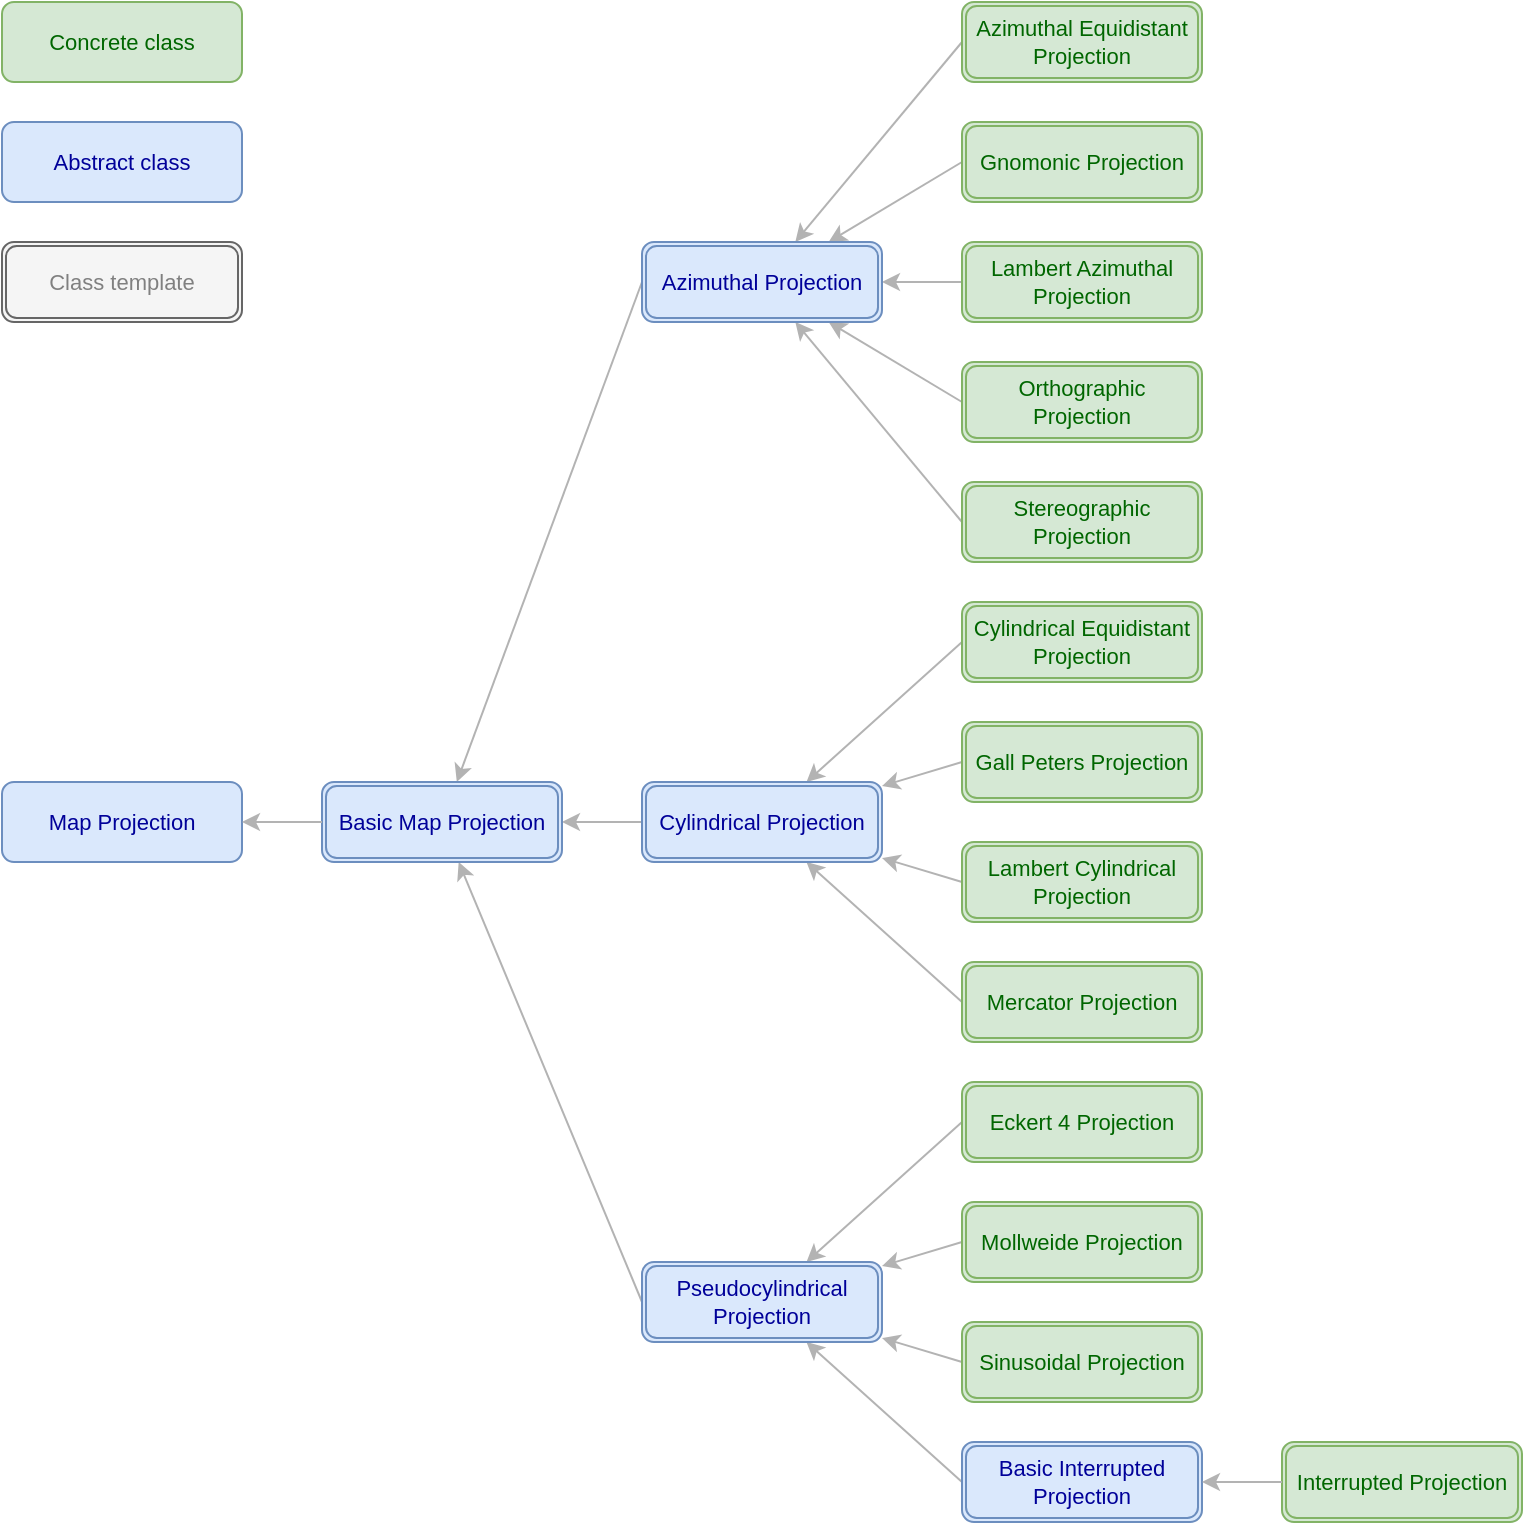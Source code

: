 <mxfile version="21.1.2" type="device">
  <diagram id="jHYS1GxRkwbcLdCwjRc8" name="Page-1">
    <mxGraphModel dx="1045" dy="1120" grid="1" gridSize="10" guides="1" tooltips="1" connect="1" arrows="1" fold="1" page="1" pageScale="1" pageWidth="827" pageHeight="1169" math="0" shadow="0">
      <root>
        <mxCell id="0" />
        <mxCell id="1" parent="0" />
        <mxCell id="Mu6_Yp2KzFKUIn4I_CKU-4" value="Concrete class" style="rounded=1;whiteSpace=wrap;html=1;fillColor=#d5e8d4;strokeColor=#82b366;fontColor=#006600;fontSize=11;" parent="1" vertex="1">
          <mxGeometry x="40" y="40" width="120" height="40" as="geometry" />
        </mxCell>
        <mxCell id="Mu6_Yp2KzFKUIn4I_CKU-5" value="Abstract class" style="rounded=1;whiteSpace=wrap;html=1;fillColor=#dae8fc;strokeColor=#6c8ebf;fontColor=#000099;fontSize=11;" parent="1" vertex="1">
          <mxGeometry x="40" y="100" width="120" height="40" as="geometry" />
        </mxCell>
        <mxCell id="Mu6_Yp2KzFKUIn4I_CKU-6" value="Class template" style="shape=ext;double=1;rounded=1;whiteSpace=wrap;html=1;fillColor=#f5f5f5;fontColor=#808080;strokeColor=#666666;fontSize=11;" parent="1" vertex="1">
          <mxGeometry x="40" y="160" width="120" height="40" as="geometry" />
        </mxCell>
        <mxCell id="Mu6_Yp2KzFKUIn4I_CKU-48" style="rounded=0;orthogonalLoop=1;jettySize=auto;html=1;fontFamily=Helvetica;fontSize=11;fontColor=#000099;exitX=0;exitY=0.5;exitDx=0;exitDy=0;strokeColor=#B3B3B3;" parent="1" source="Mu6_Yp2KzFKUIn4I_CKU-7" target="Mu6_Yp2KzFKUIn4I_CKU-3" edge="1">
          <mxGeometry relative="1" as="geometry">
            <mxPoint x="170" y="130" as="sourcePoint" />
          </mxGeometry>
        </mxCell>
        <mxCell id="Mu6_Yp2KzFKUIn4I_CKU-32" style="rounded=0;orthogonalLoop=1;jettySize=auto;html=1;fontFamily=Helvetica;fontSize=11;fontColor=#000099;exitX=0;exitY=0.5;exitDx=0;exitDy=0;strokeColor=#B3B3B3;" parent="1" source="Mu6_Yp2KzFKUIn4I_CKU-8" target="Mu6_Yp2KzFKUIn4I_CKU-3" edge="1">
          <mxGeometry relative="1" as="geometry" />
        </mxCell>
        <mxCell id="Mu6_Yp2KzFKUIn4I_CKU-46" style="rounded=0;orthogonalLoop=1;jettySize=auto;html=1;fontFamily=Helvetica;fontSize=11;fontColor=#000099;strokeColor=#B3B3B3;exitX=0;exitY=0.5;exitDx=0;exitDy=0;" parent="1" source="Mu6_Yp2KzFKUIn4I_CKU-10" target="Mu6_Yp2KzFKUIn4I_CKU-11" edge="1">
          <mxGeometry relative="1" as="geometry">
            <mxPoint x="280" y="750" as="sourcePoint" />
            <mxPoint x="300" y="640" as="targetPoint" />
          </mxGeometry>
        </mxCell>
        <mxCell id="Mu6_Yp2KzFKUIn4I_CKU-30" style="rounded=0;orthogonalLoop=1;jettySize=auto;html=1;fontFamily=Helvetica;fontSize=11;fontColor=#000099;exitX=0;exitY=0.5;exitDx=0;exitDy=0;strokeColor=#B3B3B3;" parent="1" source="Mu6_Yp2KzFKUIn4I_CKU-11" target="Mu6_Yp2KzFKUIn4I_CKU-3" edge="1">
          <mxGeometry relative="1" as="geometry" />
        </mxCell>
        <mxCell id="Mu6_Yp2KzFKUIn4I_CKU-43" style="rounded=0;orthogonalLoop=1;jettySize=auto;html=1;fontFamily=Helvetica;fontSize=11;fontColor=#000099;exitX=0;exitY=0.5;exitDx=0;exitDy=0;strokeColor=#B3B3B3;" parent="1" source="Mu6_Yp2KzFKUIn4I_CKU-12" target="Mu6_Yp2KzFKUIn4I_CKU-11" edge="1">
          <mxGeometry relative="1" as="geometry" />
        </mxCell>
        <mxCell id="Mu6_Yp2KzFKUIn4I_CKU-44" style="rounded=0;orthogonalLoop=1;jettySize=auto;html=1;fontFamily=Helvetica;fontSize=11;fontColor=#000099;exitX=0;exitY=0.5;exitDx=0;exitDy=0;strokeColor=#B3B3B3;" parent="1" source="Mu6_Yp2KzFKUIn4I_CKU-13" target="Mu6_Yp2KzFKUIn4I_CKU-11" edge="1">
          <mxGeometry relative="1" as="geometry">
            <mxPoint x="390" y="660" as="targetPoint" />
          </mxGeometry>
        </mxCell>
        <mxCell id="Mu6_Yp2KzFKUIn4I_CKU-45" style="rounded=0;orthogonalLoop=1;jettySize=auto;html=1;fontFamily=Helvetica;fontSize=11;fontColor=#000099;exitX=0;exitY=0.5;exitDx=0;exitDy=0;strokeColor=#B3B3B3;" parent="1" source="Mu6_Yp2KzFKUIn4I_CKU-14" target="Mu6_Yp2KzFKUIn4I_CKU-11" edge="1">
          <mxGeometry relative="1" as="geometry" />
        </mxCell>
        <mxCell id="lLcRuhPojJY8X0RwrxiA-1" style="edgeStyle=none;rounded=0;orthogonalLoop=1;jettySize=auto;html=1;strokeColor=#B3B3B3;exitX=0;exitY=0.5;exitDx=0;exitDy=0;" edge="1" parent="1" source="Mu6_Yp2KzFKUIn4I_CKU-15" target="Mu6_Yp2KzFKUIn4I_CKU-7">
          <mxGeometry relative="1" as="geometry" />
        </mxCell>
        <mxCell id="lLcRuhPojJY8X0RwrxiA-2" style="edgeStyle=none;rounded=0;orthogonalLoop=1;jettySize=auto;html=1;strokeColor=#B3B3B3;exitX=0;exitY=0.5;exitDx=0;exitDy=0;" edge="1" parent="1" source="Mu6_Yp2KzFKUIn4I_CKU-16" target="Mu6_Yp2KzFKUIn4I_CKU-7">
          <mxGeometry relative="1" as="geometry" />
        </mxCell>
        <mxCell id="lLcRuhPojJY8X0RwrxiA-3" style="edgeStyle=none;rounded=0;orthogonalLoop=1;jettySize=auto;html=1;strokeColor=#B3B3B3;" edge="1" parent="1" source="Mu6_Yp2KzFKUIn4I_CKU-17" target="Mu6_Yp2KzFKUIn4I_CKU-7">
          <mxGeometry relative="1" as="geometry" />
        </mxCell>
        <mxCell id="Mu6_Yp2KzFKUIn4I_CKU-38" style="rounded=0;orthogonalLoop=1;jettySize=auto;html=1;fontFamily=Helvetica;fontSize=11;fontColor=#000099;exitX=0;exitY=0.5;exitDx=0;exitDy=0;strokeColor=#B3B3B3;" parent="1" source="Mu6_Yp2KzFKUIn4I_CKU-18" target="Mu6_Yp2KzFKUIn4I_CKU-8" edge="1">
          <mxGeometry relative="1" as="geometry" />
        </mxCell>
        <mxCell id="lLcRuhPojJY8X0RwrxiA-6" style="edgeStyle=none;rounded=0;orthogonalLoop=1;jettySize=auto;html=1;strokeColor=#B3B3B3;exitX=0;exitY=0.5;exitDx=0;exitDy=0;" edge="1" parent="1" source="Mu6_Yp2KzFKUIn4I_CKU-19" target="Mu6_Yp2KzFKUIn4I_CKU-7">
          <mxGeometry relative="1" as="geometry" />
        </mxCell>
        <mxCell id="lLcRuhPojJY8X0RwrxiA-4" style="edgeStyle=none;rounded=0;orthogonalLoop=1;jettySize=auto;html=1;strokeColor=#B3B3B3;exitX=0;exitY=0.5;exitDx=0;exitDy=0;" edge="1" parent="1" source="Mu6_Yp2KzFKUIn4I_CKU-20" target="Mu6_Yp2KzFKUIn4I_CKU-7">
          <mxGeometry relative="1" as="geometry" />
        </mxCell>
        <mxCell id="Mu6_Yp2KzFKUIn4I_CKU-40" style="rounded=0;orthogonalLoop=1;jettySize=auto;html=1;fontFamily=Helvetica;fontSize=11;fontColor=#000099;exitX=0;exitY=0.5;exitDx=0;exitDy=0;strokeColor=#B3B3B3;" parent="1" source="Mu6_Yp2KzFKUIn4I_CKU-21" target="Mu6_Yp2KzFKUIn4I_CKU-8" edge="1">
          <mxGeometry relative="1" as="geometry">
            <mxPoint x="390" y="450" as="targetPoint" />
          </mxGeometry>
        </mxCell>
        <mxCell id="Mu6_Yp2KzFKUIn4I_CKU-41" style="rounded=0;orthogonalLoop=1;jettySize=auto;html=1;fontFamily=Helvetica;fontSize=11;fontColor=#000099;exitX=0;exitY=0.5;exitDx=0;exitDy=0;strokeColor=#B3B3B3;" parent="1" source="Mu6_Yp2KzFKUIn4I_CKU-22" target="Mu6_Yp2KzFKUIn4I_CKU-8" edge="1">
          <mxGeometry relative="1" as="geometry" />
        </mxCell>
        <mxCell id="Mu6_Yp2KzFKUIn4I_CKU-42" style="rounded=0;orthogonalLoop=1;jettySize=auto;html=1;fontFamily=Helvetica;fontSize=11;fontColor=#000099;exitX=0;exitY=0.5;exitDx=0;exitDy=0;strokeColor=#B3B3B3;" parent="1" source="Mu6_Yp2KzFKUIn4I_CKU-23" target="Mu6_Yp2KzFKUIn4I_CKU-8" edge="1">
          <mxGeometry relative="1" as="geometry" />
        </mxCell>
        <mxCell id="Mu6_Yp2KzFKUIn4I_CKU-1" value="Map Projection" style="rounded=1;whiteSpace=wrap;html=1;fontFamily=Helvetica;fillColor=#dae8fc;strokeColor=#6c8ebf;fontColor=#000099;fontSize=11;" parent="1" vertex="1">
          <mxGeometry x="40" y="430" width="120" height="40" as="geometry" />
        </mxCell>
        <mxCell id="Mu6_Yp2KzFKUIn4I_CKU-3" value="Basic Map Projection" style="shape=ext;double=1;rounded=1;whiteSpace=wrap;html=1;fontFamily=Helvetica;fillColor=#dae8fc;strokeColor=#6c8ebf;fontColor=#000099;fontSize=11;" parent="1" vertex="1">
          <mxGeometry x="200" y="430" width="120" height="40" as="geometry" />
        </mxCell>
        <mxCell id="Mu6_Yp2KzFKUIn4I_CKU-24" style="rounded=0;orthogonalLoop=1;jettySize=auto;html=1;fontFamily=Helvetica;fontSize=11;fontColor=#000099;strokeColor=#B3B3B3;" parent="1" source="Mu6_Yp2KzFKUIn4I_CKU-3" target="Mu6_Yp2KzFKUIn4I_CKU-1" edge="1">
          <mxGeometry relative="1" as="geometry" />
        </mxCell>
        <mxCell id="Mu6_Yp2KzFKUIn4I_CKU-7" value="Azimuthal Projection" style="shape=ext;double=1;rounded=1;whiteSpace=wrap;html=1;fontFamily=Helvetica;fillColor=#dae8fc;strokeColor=#6c8ebf;fontColor=#000099;fontSize=11;" parent="1" vertex="1">
          <mxGeometry x="360" y="160" width="120" height="40" as="geometry" />
        </mxCell>
        <mxCell id="Mu6_Yp2KzFKUIn4I_CKU-8" value="Cylindrical Projection" style="shape=ext;double=1;rounded=1;whiteSpace=wrap;html=1;fontFamily=Helvetica;fillColor=#dae8fc;strokeColor=#6c8ebf;fontColor=#000099;fontSize=11;" parent="1" vertex="1">
          <mxGeometry x="360" y="430" width="120" height="40" as="geometry" />
        </mxCell>
        <mxCell id="Mu6_Yp2KzFKUIn4I_CKU-11" value="Pseudocylindrical Projection" style="shape=ext;double=1;rounded=1;whiteSpace=wrap;html=1;fontFamily=Helvetica;fillColor=#dae8fc;strokeColor=#6c8ebf;fontColor=#000099;fontSize=11;" parent="1" vertex="1">
          <mxGeometry x="360" y="670" width="120" height="40" as="geometry" />
        </mxCell>
        <mxCell id="Mu6_Yp2KzFKUIn4I_CKU-9" value="Interrupted Projection" style="shape=ext;double=1;rounded=1;whiteSpace=wrap;html=1;fontFamily=Helvetica;fillColor=#d5e8d4;strokeColor=#82b366;fontColor=#006600;fontSize=11;" parent="1" vertex="1">
          <mxGeometry x="680" y="760" width="120" height="40" as="geometry" />
        </mxCell>
        <mxCell id="Mu6_Yp2KzFKUIn4I_CKU-10" value="Basic Interrupted Projection" style="shape=ext;double=1;rounded=1;whiteSpace=wrap;html=1;fontFamily=Helvetica;fillColor=#dae8fc;strokeColor=#6c8ebf;fontColor=#000099;fontSize=11;" parent="1" vertex="1">
          <mxGeometry x="520" y="760" width="120" height="40" as="geometry" />
        </mxCell>
        <mxCell id="Mu6_Yp2KzFKUIn4I_CKU-12" value="Eckert 4 Projection" style="shape=ext;double=1;rounded=1;whiteSpace=wrap;html=1;fontFamily=Helvetica;fillColor=#d5e8d4;strokeColor=#82b366;fontColor=#006600;fontSize=11;" parent="1" vertex="1">
          <mxGeometry x="520" y="580" width="120" height="40" as="geometry" />
        </mxCell>
        <mxCell id="Mu6_Yp2KzFKUIn4I_CKU-13" value="Mollweide Projection" style="shape=ext;double=1;rounded=1;whiteSpace=wrap;html=1;fontFamily=Helvetica;fillColor=#d5e8d4;strokeColor=#82b366;fontColor=#006600;fontSize=11;" parent="1" vertex="1">
          <mxGeometry x="520" y="640" width="120" height="40" as="geometry" />
        </mxCell>
        <mxCell id="Mu6_Yp2KzFKUIn4I_CKU-14" value="Sinusoidal Projection" style="shape=ext;double=1;rounded=1;whiteSpace=wrap;html=1;fontFamily=Helvetica;fillColor=#d5e8d4;strokeColor=#82b366;fontColor=#006600;fontSize=11;" parent="1" vertex="1">
          <mxGeometry x="520" y="700" width="120" height="40" as="geometry" />
        </mxCell>
        <mxCell id="Mu6_Yp2KzFKUIn4I_CKU-15" value="Azimuthal Equidistant Projection" style="shape=ext;double=1;rounded=1;whiteSpace=wrap;html=1;fontFamily=Helvetica;fillColor=#d5e8d4;strokeColor=#82b366;fontColor=#006600;fontSize=11;" parent="1" vertex="1">
          <mxGeometry x="520" y="40" width="120" height="40" as="geometry" />
        </mxCell>
        <mxCell id="Mu6_Yp2KzFKUIn4I_CKU-16" value="Gnomonic Projection" style="shape=ext;double=1;rounded=1;whiteSpace=wrap;html=1;fontFamily=Helvetica;fillColor=#d5e8d4;strokeColor=#82b366;fontColor=#006600;fontSize=11;" parent="1" vertex="1">
          <mxGeometry x="520" y="100" width="120" height="40" as="geometry" />
        </mxCell>
        <mxCell id="Mu6_Yp2KzFKUIn4I_CKU-17" value="Lambert Azimuthal Projection" style="shape=ext;double=1;rounded=1;whiteSpace=wrap;html=1;fontFamily=Helvetica;fillColor=#d5e8d4;strokeColor=#82b366;fontColor=#006600;fontSize=11;" parent="1" vertex="1">
          <mxGeometry x="520" y="160" width="120" height="40" as="geometry" />
        </mxCell>
        <mxCell id="Mu6_Yp2KzFKUIn4I_CKU-18" value="Cylindrical Equidistant Projection" style="shape=ext;double=1;rounded=1;whiteSpace=wrap;html=1;fontFamily=Helvetica;fillColor=#d5e8d4;strokeColor=#82b366;fontColor=#006600;fontSize=11;" parent="1" vertex="1">
          <mxGeometry x="520" y="340" width="120" height="40" as="geometry" />
        </mxCell>
        <mxCell id="Mu6_Yp2KzFKUIn4I_CKU-19" value="Stereographic Projection" style="shape=ext;double=1;rounded=1;whiteSpace=wrap;html=1;fontFamily=Helvetica;fillColor=#d5e8d4;strokeColor=#82b366;fontColor=#006600;fontSize=11;" parent="1" vertex="1">
          <mxGeometry x="520" y="280" width="120" height="40" as="geometry" />
        </mxCell>
        <mxCell id="Mu6_Yp2KzFKUIn4I_CKU-20" value="Orthographic Projection" style="shape=ext;double=1;rounded=1;whiteSpace=wrap;html=1;fontFamily=Helvetica;fillColor=#d5e8d4;strokeColor=#82b366;fontColor=#006600;fontSize=11;" parent="1" vertex="1">
          <mxGeometry x="520" y="220" width="120" height="40" as="geometry" />
        </mxCell>
        <mxCell id="Mu6_Yp2KzFKUIn4I_CKU-21" value="Gall Peters Projection" style="shape=ext;double=1;rounded=1;whiteSpace=wrap;html=1;fontFamily=Helvetica;fillColor=#d5e8d4;strokeColor=#82b366;fontColor=#006600;fontSize=11;" parent="1" vertex="1">
          <mxGeometry x="520" y="400" width="120" height="40" as="geometry" />
        </mxCell>
        <mxCell id="Mu6_Yp2KzFKUIn4I_CKU-22" value="Lambert Cylindrical Projection" style="shape=ext;double=1;rounded=1;whiteSpace=wrap;html=1;fontFamily=Helvetica;fillColor=#d5e8d4;strokeColor=#82b366;fontColor=#006600;fontSize=11;" parent="1" vertex="1">
          <mxGeometry x="520" y="460" width="120" height="40" as="geometry" />
        </mxCell>
        <mxCell id="Mu6_Yp2KzFKUIn4I_CKU-23" value="Mercator Projection" style="shape=ext;double=1;rounded=1;whiteSpace=wrap;html=1;fontFamily=Helvetica;fillColor=#d5e8d4;strokeColor=#82b366;fontColor=#006600;fontSize=11;" parent="1" vertex="1">
          <mxGeometry x="520" y="520" width="120" height="40" as="geometry" />
        </mxCell>
        <mxCell id="Mu6_Yp2KzFKUIn4I_CKU-47" style="rounded=0;orthogonalLoop=1;jettySize=auto;html=1;fontFamily=Helvetica;fontSize=11;fontColor=#000099;strokeColor=#B3B3B3;" parent="1" source="Mu6_Yp2KzFKUIn4I_CKU-9" target="Mu6_Yp2KzFKUIn4I_CKU-10" edge="1">
          <mxGeometry relative="1" as="geometry" />
        </mxCell>
      </root>
    </mxGraphModel>
  </diagram>
</mxfile>
